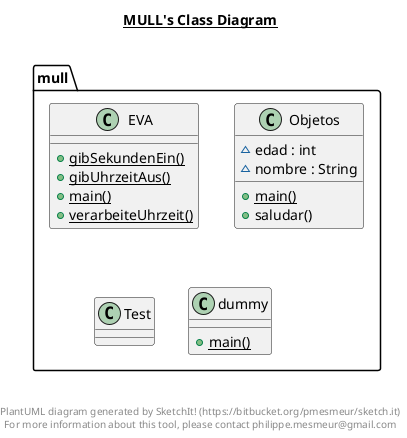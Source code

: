 @startuml

title __MULL's Class Diagram__\n

  namespace mull {
    class mull.EVA {
        {static} + gibSekundenEin()
        {static} + gibUhrzeitAus()
        {static} + main()
        {static} + verarbeiteUhrzeit()
    }
  }
  

  namespace mull {
    class mull.Objetos {
        ~ edad : int
        ~ nombre : String
        {static} + main()
        + saludar()
    }
  }
  

  namespace mull {
    class mull.Test {
    }
  }
  

  namespace mull {
    class mull.dummy {
        {static} + main()
    }
  }
  



right footer


PlantUML diagram generated by SketchIt! (https://bitbucket.org/pmesmeur/sketch.it)
For more information about this tool, please contact philippe.mesmeur@gmail.com
endfooter

@enduml
